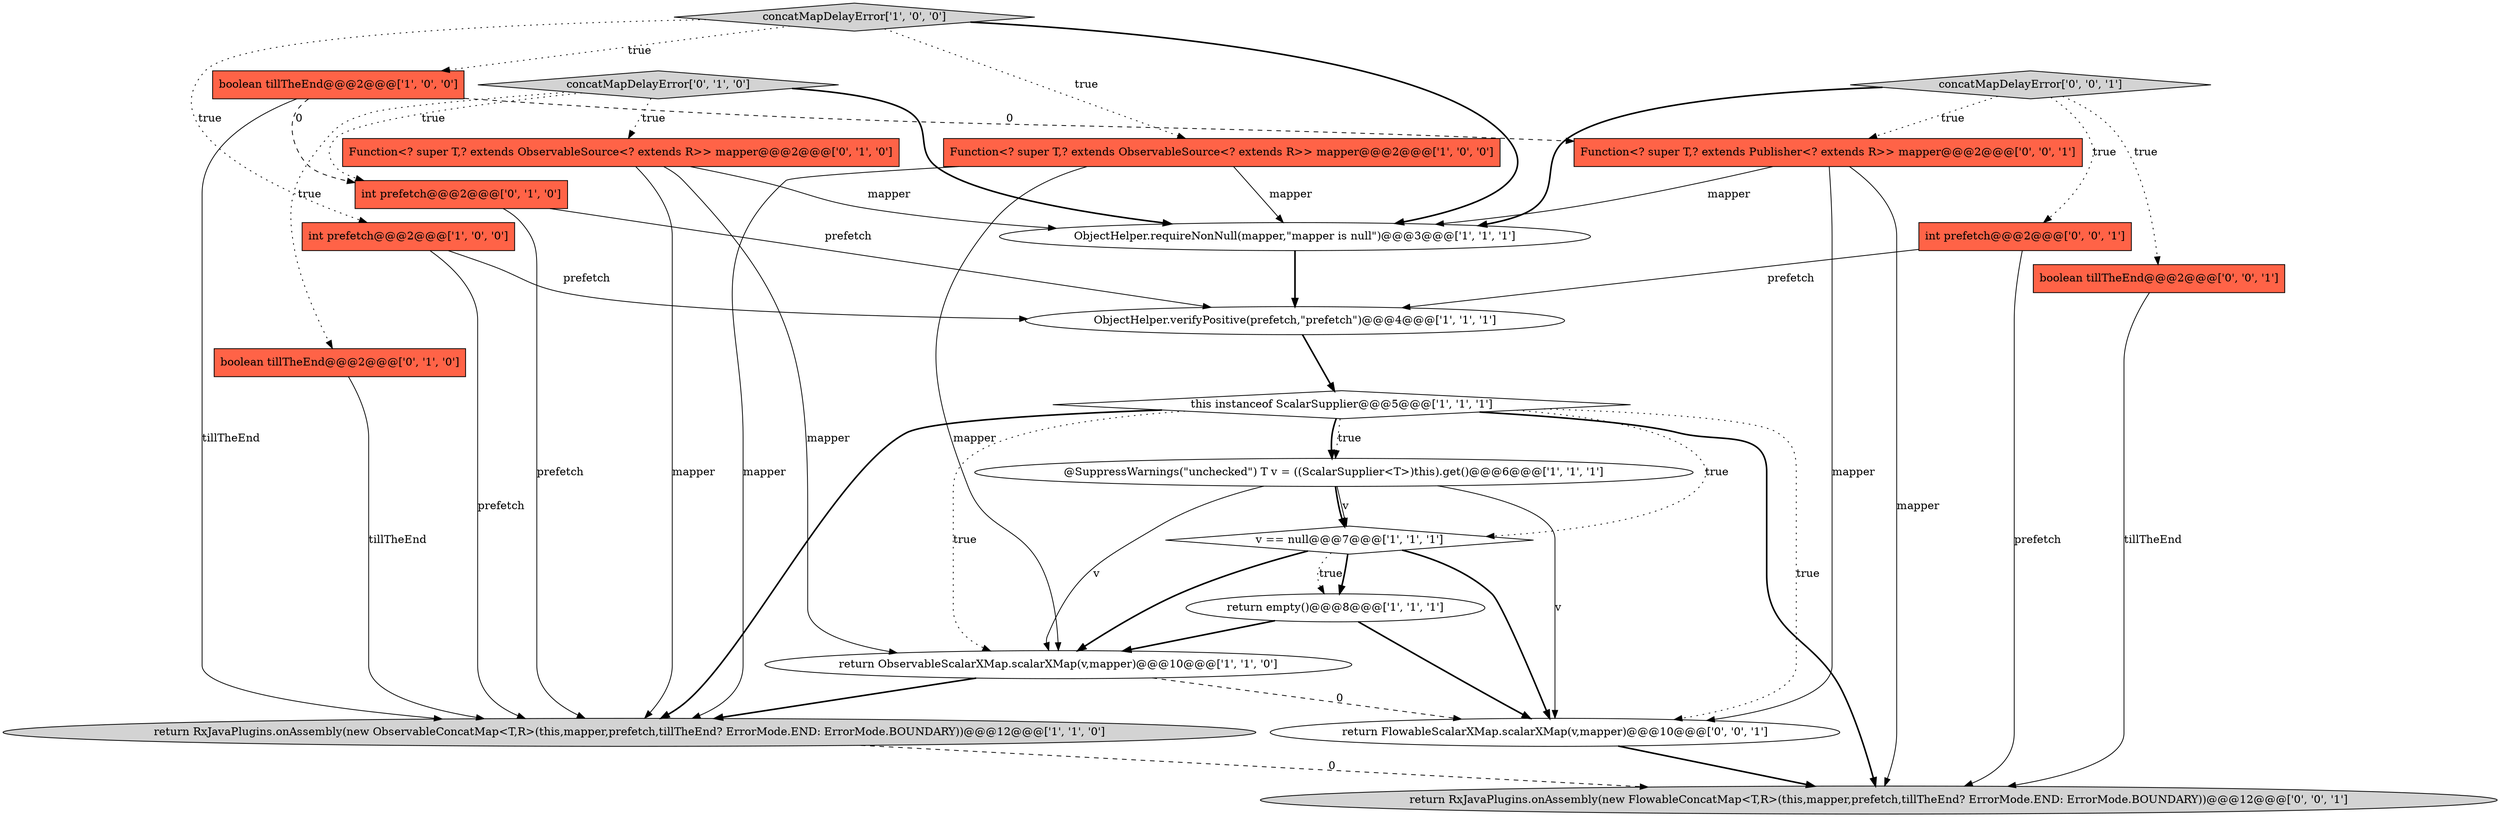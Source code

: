 digraph {
3 [style = filled, label = "v == null@@@7@@@['1', '1', '1']", fillcolor = white, shape = diamond image = "AAA0AAABBB1BBB"];
21 [style = filled, label = "return RxJavaPlugins.onAssembly(new FlowableConcatMap<T,R>(this,mapper,prefetch,tillTheEnd? ErrorMode.END: ErrorMode.BOUNDARY))@@@12@@@['0', '0', '1']", fillcolor = lightgray, shape = ellipse image = "AAA0AAABBB3BBB"];
9 [style = filled, label = "boolean tillTheEnd@@@2@@@['1', '0', '0']", fillcolor = tomato, shape = box image = "AAA1AAABBB1BBB"];
16 [style = filled, label = "return FlowableScalarXMap.scalarXMap(v,mapper)@@@10@@@['0', '0', '1']", fillcolor = white, shape = ellipse image = "AAA0AAABBB3BBB"];
19 [style = filled, label = "int prefetch@@@2@@@['0', '0', '1']", fillcolor = tomato, shape = box image = "AAA0AAABBB3BBB"];
7 [style = filled, label = "return empty()@@@8@@@['1', '1', '1']", fillcolor = white, shape = ellipse image = "AAA0AAABBB1BBB"];
1 [style = filled, label = "@SuppressWarnings(\"unchecked\") T v = ((ScalarSupplier<T>)this).get()@@@6@@@['1', '1', '1']", fillcolor = white, shape = ellipse image = "AAA0AAABBB1BBB"];
11 [style = filled, label = "return ObservableScalarXMap.scalarXMap(v,mapper)@@@10@@@['1', '1', '0']", fillcolor = white, shape = ellipse image = "AAA0AAABBB1BBB"];
2 [style = filled, label = "Function<? super T,? extends ObservableSource<? extends R>> mapper@@@2@@@['1', '0', '0']", fillcolor = tomato, shape = box image = "AAA0AAABBB1BBB"];
13 [style = filled, label = "concatMapDelayError['0', '1', '0']", fillcolor = lightgray, shape = diamond image = "AAA0AAABBB2BBB"];
0 [style = filled, label = "this instanceof ScalarSupplier@@@5@@@['1', '1', '1']", fillcolor = white, shape = diamond image = "AAA0AAABBB1BBB"];
5 [style = filled, label = "return RxJavaPlugins.onAssembly(new ObservableConcatMap<T,R>(this,mapper,prefetch,tillTheEnd? ErrorMode.END: ErrorMode.BOUNDARY))@@@12@@@['1', '1', '0']", fillcolor = lightgray, shape = ellipse image = "AAA0AAABBB1BBB"];
15 [style = filled, label = "int prefetch@@@2@@@['0', '1', '0']", fillcolor = tomato, shape = box image = "AAA1AAABBB2BBB"];
14 [style = filled, label = "Function<? super T,? extends ObservableSource<? extends R>> mapper@@@2@@@['0', '1', '0']", fillcolor = tomato, shape = box image = "AAA0AAABBB2BBB"];
10 [style = filled, label = "ObjectHelper.requireNonNull(mapper,\"mapper is null\")@@@3@@@['1', '1', '1']", fillcolor = white, shape = ellipse image = "AAA0AAABBB1BBB"];
6 [style = filled, label = "ObjectHelper.verifyPositive(prefetch,\"prefetch\")@@@4@@@['1', '1', '1']", fillcolor = white, shape = ellipse image = "AAA0AAABBB1BBB"];
4 [style = filled, label = "int prefetch@@@2@@@['1', '0', '0']", fillcolor = tomato, shape = box image = "AAA0AAABBB1BBB"];
12 [style = filled, label = "boolean tillTheEnd@@@2@@@['0', '1', '0']", fillcolor = tomato, shape = box image = "AAA0AAABBB2BBB"];
18 [style = filled, label = "boolean tillTheEnd@@@2@@@['0', '0', '1']", fillcolor = tomato, shape = box image = "AAA0AAABBB3BBB"];
20 [style = filled, label = "Function<? super T,? extends Publisher<? extends R>> mapper@@@2@@@['0', '0', '1']", fillcolor = tomato, shape = box image = "AAA0AAABBB3BBB"];
17 [style = filled, label = "concatMapDelayError['0', '0', '1']", fillcolor = lightgray, shape = diamond image = "AAA0AAABBB3BBB"];
8 [style = filled, label = "concatMapDelayError['1', '0', '0']", fillcolor = lightgray, shape = diamond image = "AAA0AAABBB1BBB"];
17->20 [style = dotted, label="true"];
9->20 [style = dashed, label="0"];
13->10 [style = bold, label=""];
17->10 [style = bold, label=""];
8->10 [style = bold, label=""];
2->11 [style = solid, label="mapper"];
3->7 [style = dotted, label="true"];
7->11 [style = bold, label=""];
9->5 [style = solid, label="tillTheEnd"];
17->18 [style = dotted, label="true"];
13->12 [style = dotted, label="true"];
2->5 [style = solid, label="mapper"];
11->16 [style = dashed, label="0"];
4->6 [style = solid, label="prefetch"];
20->16 [style = solid, label="mapper"];
8->2 [style = dotted, label="true"];
14->5 [style = solid, label="mapper"];
15->5 [style = solid, label="prefetch"];
1->3 [style = bold, label=""];
3->11 [style = bold, label=""];
20->21 [style = solid, label="mapper"];
1->11 [style = solid, label="v"];
6->0 [style = bold, label=""];
0->21 [style = bold, label=""];
3->16 [style = bold, label=""];
2->10 [style = solid, label="mapper"];
18->21 [style = solid, label="tillTheEnd"];
10->6 [style = bold, label=""];
8->4 [style = dotted, label="true"];
4->5 [style = solid, label="prefetch"];
20->10 [style = solid, label="mapper"];
19->6 [style = solid, label="prefetch"];
11->5 [style = bold, label=""];
1->16 [style = solid, label="v"];
3->7 [style = bold, label=""];
9->15 [style = dashed, label="0"];
0->1 [style = bold, label=""];
16->21 [style = bold, label=""];
0->1 [style = dotted, label="true"];
7->16 [style = bold, label=""];
12->5 [style = solid, label="tillTheEnd"];
17->19 [style = dotted, label="true"];
1->3 [style = solid, label="v"];
5->21 [style = dashed, label="0"];
14->10 [style = solid, label="mapper"];
14->11 [style = solid, label="mapper"];
15->6 [style = solid, label="prefetch"];
13->15 [style = dotted, label="true"];
19->21 [style = solid, label="prefetch"];
0->3 [style = dotted, label="true"];
8->9 [style = dotted, label="true"];
0->16 [style = dotted, label="true"];
13->14 [style = dotted, label="true"];
0->11 [style = dotted, label="true"];
0->5 [style = bold, label=""];
}
